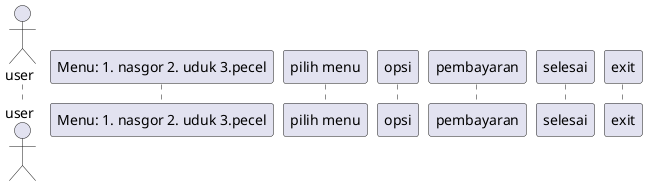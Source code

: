 @startuml 

actor user
participant "Menu: 1. nasgor 2. uduk 3.pecel" as Menu
participant "pilih menu" as pilih
participant "opsi" as pilihan
participant "pembayaran" as total
participant "selesai" as selesai
participant "exit" as keluar

